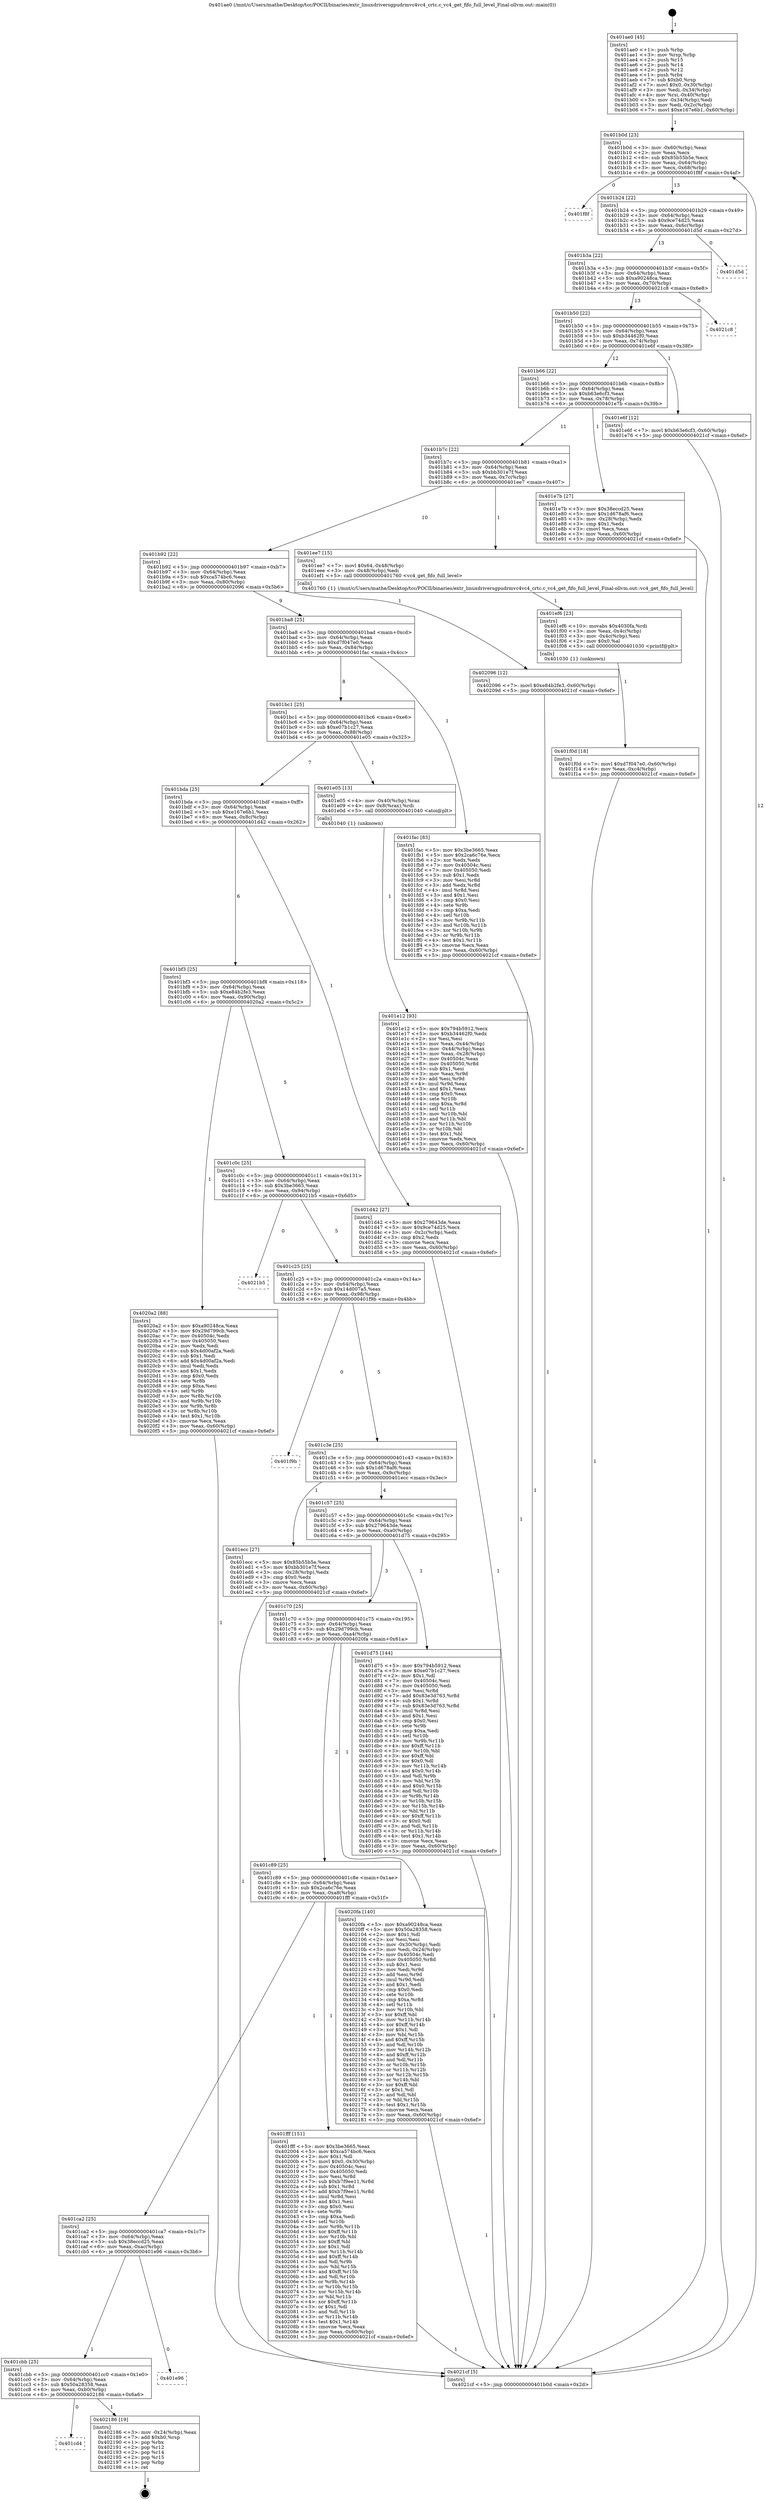 digraph "0x401ae0" {
  label = "0x401ae0 (/mnt/c/Users/mathe/Desktop/tcc/POCII/binaries/extr_linuxdriversgpudrmvc4vc4_crtc.c_vc4_get_fifo_full_level_Final-ollvm.out::main(0))"
  labelloc = "t"
  node[shape=record]

  Entry [label="",width=0.3,height=0.3,shape=circle,fillcolor=black,style=filled]
  "0x401b0d" [label="{
     0x401b0d [23]\l
     | [instrs]\l
     &nbsp;&nbsp;0x401b0d \<+3\>: mov -0x60(%rbp),%eax\l
     &nbsp;&nbsp;0x401b10 \<+2\>: mov %eax,%ecx\l
     &nbsp;&nbsp;0x401b12 \<+6\>: sub $0x85b55b5e,%ecx\l
     &nbsp;&nbsp;0x401b18 \<+3\>: mov %eax,-0x64(%rbp)\l
     &nbsp;&nbsp;0x401b1b \<+3\>: mov %ecx,-0x68(%rbp)\l
     &nbsp;&nbsp;0x401b1e \<+6\>: je 0000000000401f8f \<main+0x4af\>\l
  }"]
  "0x401f8f" [label="{
     0x401f8f\l
  }", style=dashed]
  "0x401b24" [label="{
     0x401b24 [22]\l
     | [instrs]\l
     &nbsp;&nbsp;0x401b24 \<+5\>: jmp 0000000000401b29 \<main+0x49\>\l
     &nbsp;&nbsp;0x401b29 \<+3\>: mov -0x64(%rbp),%eax\l
     &nbsp;&nbsp;0x401b2c \<+5\>: sub $0x9ce74d25,%eax\l
     &nbsp;&nbsp;0x401b31 \<+3\>: mov %eax,-0x6c(%rbp)\l
     &nbsp;&nbsp;0x401b34 \<+6\>: je 0000000000401d5d \<main+0x27d\>\l
  }"]
  Exit [label="",width=0.3,height=0.3,shape=circle,fillcolor=black,style=filled,peripheries=2]
  "0x401d5d" [label="{
     0x401d5d\l
  }", style=dashed]
  "0x401b3a" [label="{
     0x401b3a [22]\l
     | [instrs]\l
     &nbsp;&nbsp;0x401b3a \<+5\>: jmp 0000000000401b3f \<main+0x5f\>\l
     &nbsp;&nbsp;0x401b3f \<+3\>: mov -0x64(%rbp),%eax\l
     &nbsp;&nbsp;0x401b42 \<+5\>: sub $0xa90248ca,%eax\l
     &nbsp;&nbsp;0x401b47 \<+3\>: mov %eax,-0x70(%rbp)\l
     &nbsp;&nbsp;0x401b4a \<+6\>: je 00000000004021c8 \<main+0x6e8\>\l
  }"]
  "0x401cd4" [label="{
     0x401cd4\l
  }", style=dashed]
  "0x4021c8" [label="{
     0x4021c8\l
  }", style=dashed]
  "0x401b50" [label="{
     0x401b50 [22]\l
     | [instrs]\l
     &nbsp;&nbsp;0x401b50 \<+5\>: jmp 0000000000401b55 \<main+0x75\>\l
     &nbsp;&nbsp;0x401b55 \<+3\>: mov -0x64(%rbp),%eax\l
     &nbsp;&nbsp;0x401b58 \<+5\>: sub $0xb34462f0,%eax\l
     &nbsp;&nbsp;0x401b5d \<+3\>: mov %eax,-0x74(%rbp)\l
     &nbsp;&nbsp;0x401b60 \<+6\>: je 0000000000401e6f \<main+0x38f\>\l
  }"]
  "0x402186" [label="{
     0x402186 [19]\l
     | [instrs]\l
     &nbsp;&nbsp;0x402186 \<+3\>: mov -0x24(%rbp),%eax\l
     &nbsp;&nbsp;0x402189 \<+7\>: add $0xb0,%rsp\l
     &nbsp;&nbsp;0x402190 \<+1\>: pop %rbx\l
     &nbsp;&nbsp;0x402191 \<+2\>: pop %r12\l
     &nbsp;&nbsp;0x402193 \<+2\>: pop %r14\l
     &nbsp;&nbsp;0x402195 \<+2\>: pop %r15\l
     &nbsp;&nbsp;0x402197 \<+1\>: pop %rbp\l
     &nbsp;&nbsp;0x402198 \<+1\>: ret\l
  }"]
  "0x401e6f" [label="{
     0x401e6f [12]\l
     | [instrs]\l
     &nbsp;&nbsp;0x401e6f \<+7\>: movl $0xb63e6cf3,-0x60(%rbp)\l
     &nbsp;&nbsp;0x401e76 \<+5\>: jmp 00000000004021cf \<main+0x6ef\>\l
  }"]
  "0x401b66" [label="{
     0x401b66 [22]\l
     | [instrs]\l
     &nbsp;&nbsp;0x401b66 \<+5\>: jmp 0000000000401b6b \<main+0x8b\>\l
     &nbsp;&nbsp;0x401b6b \<+3\>: mov -0x64(%rbp),%eax\l
     &nbsp;&nbsp;0x401b6e \<+5\>: sub $0xb63e6cf3,%eax\l
     &nbsp;&nbsp;0x401b73 \<+3\>: mov %eax,-0x78(%rbp)\l
     &nbsp;&nbsp;0x401b76 \<+6\>: je 0000000000401e7b \<main+0x39b\>\l
  }"]
  "0x401cbb" [label="{
     0x401cbb [25]\l
     | [instrs]\l
     &nbsp;&nbsp;0x401cbb \<+5\>: jmp 0000000000401cc0 \<main+0x1e0\>\l
     &nbsp;&nbsp;0x401cc0 \<+3\>: mov -0x64(%rbp),%eax\l
     &nbsp;&nbsp;0x401cc3 \<+5\>: sub $0x50a28358,%eax\l
     &nbsp;&nbsp;0x401cc8 \<+6\>: mov %eax,-0xb0(%rbp)\l
     &nbsp;&nbsp;0x401cce \<+6\>: je 0000000000402186 \<main+0x6a6\>\l
  }"]
  "0x401e7b" [label="{
     0x401e7b [27]\l
     | [instrs]\l
     &nbsp;&nbsp;0x401e7b \<+5\>: mov $0x38eccd25,%eax\l
     &nbsp;&nbsp;0x401e80 \<+5\>: mov $0x1d678af6,%ecx\l
     &nbsp;&nbsp;0x401e85 \<+3\>: mov -0x28(%rbp),%edx\l
     &nbsp;&nbsp;0x401e88 \<+3\>: cmp $0x1,%edx\l
     &nbsp;&nbsp;0x401e8b \<+3\>: cmovl %ecx,%eax\l
     &nbsp;&nbsp;0x401e8e \<+3\>: mov %eax,-0x60(%rbp)\l
     &nbsp;&nbsp;0x401e91 \<+5\>: jmp 00000000004021cf \<main+0x6ef\>\l
  }"]
  "0x401b7c" [label="{
     0x401b7c [22]\l
     | [instrs]\l
     &nbsp;&nbsp;0x401b7c \<+5\>: jmp 0000000000401b81 \<main+0xa1\>\l
     &nbsp;&nbsp;0x401b81 \<+3\>: mov -0x64(%rbp),%eax\l
     &nbsp;&nbsp;0x401b84 \<+5\>: sub $0xbb301e7f,%eax\l
     &nbsp;&nbsp;0x401b89 \<+3\>: mov %eax,-0x7c(%rbp)\l
     &nbsp;&nbsp;0x401b8c \<+6\>: je 0000000000401ee7 \<main+0x407\>\l
  }"]
  "0x401e96" [label="{
     0x401e96\l
  }", style=dashed]
  "0x401ee7" [label="{
     0x401ee7 [15]\l
     | [instrs]\l
     &nbsp;&nbsp;0x401ee7 \<+7\>: movl $0x64,-0x48(%rbp)\l
     &nbsp;&nbsp;0x401eee \<+3\>: mov -0x48(%rbp),%edi\l
     &nbsp;&nbsp;0x401ef1 \<+5\>: call 0000000000401760 \<vc4_get_fifo_full_level\>\l
     | [calls]\l
     &nbsp;&nbsp;0x401760 \{1\} (/mnt/c/Users/mathe/Desktop/tcc/POCII/binaries/extr_linuxdriversgpudrmvc4vc4_crtc.c_vc4_get_fifo_full_level_Final-ollvm.out::vc4_get_fifo_full_level)\l
  }"]
  "0x401b92" [label="{
     0x401b92 [22]\l
     | [instrs]\l
     &nbsp;&nbsp;0x401b92 \<+5\>: jmp 0000000000401b97 \<main+0xb7\>\l
     &nbsp;&nbsp;0x401b97 \<+3\>: mov -0x64(%rbp),%eax\l
     &nbsp;&nbsp;0x401b9a \<+5\>: sub $0xca574bc6,%eax\l
     &nbsp;&nbsp;0x401b9f \<+3\>: mov %eax,-0x80(%rbp)\l
     &nbsp;&nbsp;0x401ba2 \<+6\>: je 0000000000402096 \<main+0x5b6\>\l
  }"]
  "0x401ca2" [label="{
     0x401ca2 [25]\l
     | [instrs]\l
     &nbsp;&nbsp;0x401ca2 \<+5\>: jmp 0000000000401ca7 \<main+0x1c7\>\l
     &nbsp;&nbsp;0x401ca7 \<+3\>: mov -0x64(%rbp),%eax\l
     &nbsp;&nbsp;0x401caa \<+5\>: sub $0x38eccd25,%eax\l
     &nbsp;&nbsp;0x401caf \<+6\>: mov %eax,-0xac(%rbp)\l
     &nbsp;&nbsp;0x401cb5 \<+6\>: je 0000000000401e96 \<main+0x3b6\>\l
  }"]
  "0x402096" [label="{
     0x402096 [12]\l
     | [instrs]\l
     &nbsp;&nbsp;0x402096 \<+7\>: movl $0xe84b2fe3,-0x60(%rbp)\l
     &nbsp;&nbsp;0x40209d \<+5\>: jmp 00000000004021cf \<main+0x6ef\>\l
  }"]
  "0x401ba8" [label="{
     0x401ba8 [25]\l
     | [instrs]\l
     &nbsp;&nbsp;0x401ba8 \<+5\>: jmp 0000000000401bad \<main+0xcd\>\l
     &nbsp;&nbsp;0x401bad \<+3\>: mov -0x64(%rbp),%eax\l
     &nbsp;&nbsp;0x401bb0 \<+5\>: sub $0xd7f047e0,%eax\l
     &nbsp;&nbsp;0x401bb5 \<+6\>: mov %eax,-0x84(%rbp)\l
     &nbsp;&nbsp;0x401bbb \<+6\>: je 0000000000401fac \<main+0x4cc\>\l
  }"]
  "0x401fff" [label="{
     0x401fff [151]\l
     | [instrs]\l
     &nbsp;&nbsp;0x401fff \<+5\>: mov $0x3be3665,%eax\l
     &nbsp;&nbsp;0x402004 \<+5\>: mov $0xca574bc6,%ecx\l
     &nbsp;&nbsp;0x402009 \<+2\>: mov $0x1,%dl\l
     &nbsp;&nbsp;0x40200b \<+7\>: movl $0x0,-0x30(%rbp)\l
     &nbsp;&nbsp;0x402012 \<+7\>: mov 0x40504c,%esi\l
     &nbsp;&nbsp;0x402019 \<+7\>: mov 0x405050,%edi\l
     &nbsp;&nbsp;0x402020 \<+3\>: mov %esi,%r8d\l
     &nbsp;&nbsp;0x402023 \<+7\>: sub $0xb7f9ee11,%r8d\l
     &nbsp;&nbsp;0x40202a \<+4\>: sub $0x1,%r8d\l
     &nbsp;&nbsp;0x40202e \<+7\>: add $0xb7f9ee11,%r8d\l
     &nbsp;&nbsp;0x402035 \<+4\>: imul %r8d,%esi\l
     &nbsp;&nbsp;0x402039 \<+3\>: and $0x1,%esi\l
     &nbsp;&nbsp;0x40203c \<+3\>: cmp $0x0,%esi\l
     &nbsp;&nbsp;0x40203f \<+4\>: sete %r9b\l
     &nbsp;&nbsp;0x402043 \<+3\>: cmp $0xa,%edi\l
     &nbsp;&nbsp;0x402046 \<+4\>: setl %r10b\l
     &nbsp;&nbsp;0x40204a \<+3\>: mov %r9b,%r11b\l
     &nbsp;&nbsp;0x40204d \<+4\>: xor $0xff,%r11b\l
     &nbsp;&nbsp;0x402051 \<+3\>: mov %r10b,%bl\l
     &nbsp;&nbsp;0x402054 \<+3\>: xor $0xff,%bl\l
     &nbsp;&nbsp;0x402057 \<+3\>: xor $0x1,%dl\l
     &nbsp;&nbsp;0x40205a \<+3\>: mov %r11b,%r14b\l
     &nbsp;&nbsp;0x40205d \<+4\>: and $0xff,%r14b\l
     &nbsp;&nbsp;0x402061 \<+3\>: and %dl,%r9b\l
     &nbsp;&nbsp;0x402064 \<+3\>: mov %bl,%r15b\l
     &nbsp;&nbsp;0x402067 \<+4\>: and $0xff,%r15b\l
     &nbsp;&nbsp;0x40206b \<+3\>: and %dl,%r10b\l
     &nbsp;&nbsp;0x40206e \<+3\>: or %r9b,%r14b\l
     &nbsp;&nbsp;0x402071 \<+3\>: or %r10b,%r15b\l
     &nbsp;&nbsp;0x402074 \<+3\>: xor %r15b,%r14b\l
     &nbsp;&nbsp;0x402077 \<+3\>: or %bl,%r11b\l
     &nbsp;&nbsp;0x40207a \<+4\>: xor $0xff,%r11b\l
     &nbsp;&nbsp;0x40207e \<+3\>: or $0x1,%dl\l
     &nbsp;&nbsp;0x402081 \<+3\>: and %dl,%r11b\l
     &nbsp;&nbsp;0x402084 \<+3\>: or %r11b,%r14b\l
     &nbsp;&nbsp;0x402087 \<+4\>: test $0x1,%r14b\l
     &nbsp;&nbsp;0x40208b \<+3\>: cmovne %ecx,%eax\l
     &nbsp;&nbsp;0x40208e \<+3\>: mov %eax,-0x60(%rbp)\l
     &nbsp;&nbsp;0x402091 \<+5\>: jmp 00000000004021cf \<main+0x6ef\>\l
  }"]
  "0x401fac" [label="{
     0x401fac [83]\l
     | [instrs]\l
     &nbsp;&nbsp;0x401fac \<+5\>: mov $0x3be3665,%eax\l
     &nbsp;&nbsp;0x401fb1 \<+5\>: mov $0x2ca6c76e,%ecx\l
     &nbsp;&nbsp;0x401fb6 \<+2\>: xor %edx,%edx\l
     &nbsp;&nbsp;0x401fb8 \<+7\>: mov 0x40504c,%esi\l
     &nbsp;&nbsp;0x401fbf \<+7\>: mov 0x405050,%edi\l
     &nbsp;&nbsp;0x401fc6 \<+3\>: sub $0x1,%edx\l
     &nbsp;&nbsp;0x401fc9 \<+3\>: mov %esi,%r8d\l
     &nbsp;&nbsp;0x401fcc \<+3\>: add %edx,%r8d\l
     &nbsp;&nbsp;0x401fcf \<+4\>: imul %r8d,%esi\l
     &nbsp;&nbsp;0x401fd3 \<+3\>: and $0x1,%esi\l
     &nbsp;&nbsp;0x401fd6 \<+3\>: cmp $0x0,%esi\l
     &nbsp;&nbsp;0x401fd9 \<+4\>: sete %r9b\l
     &nbsp;&nbsp;0x401fdd \<+3\>: cmp $0xa,%edi\l
     &nbsp;&nbsp;0x401fe0 \<+4\>: setl %r10b\l
     &nbsp;&nbsp;0x401fe4 \<+3\>: mov %r9b,%r11b\l
     &nbsp;&nbsp;0x401fe7 \<+3\>: and %r10b,%r11b\l
     &nbsp;&nbsp;0x401fea \<+3\>: xor %r10b,%r9b\l
     &nbsp;&nbsp;0x401fed \<+3\>: or %r9b,%r11b\l
     &nbsp;&nbsp;0x401ff0 \<+4\>: test $0x1,%r11b\l
     &nbsp;&nbsp;0x401ff4 \<+3\>: cmovne %ecx,%eax\l
     &nbsp;&nbsp;0x401ff7 \<+3\>: mov %eax,-0x60(%rbp)\l
     &nbsp;&nbsp;0x401ffa \<+5\>: jmp 00000000004021cf \<main+0x6ef\>\l
  }"]
  "0x401bc1" [label="{
     0x401bc1 [25]\l
     | [instrs]\l
     &nbsp;&nbsp;0x401bc1 \<+5\>: jmp 0000000000401bc6 \<main+0xe6\>\l
     &nbsp;&nbsp;0x401bc6 \<+3\>: mov -0x64(%rbp),%eax\l
     &nbsp;&nbsp;0x401bc9 \<+5\>: sub $0xe07b1c27,%eax\l
     &nbsp;&nbsp;0x401bce \<+6\>: mov %eax,-0x88(%rbp)\l
     &nbsp;&nbsp;0x401bd4 \<+6\>: je 0000000000401e05 \<main+0x325\>\l
  }"]
  "0x401c89" [label="{
     0x401c89 [25]\l
     | [instrs]\l
     &nbsp;&nbsp;0x401c89 \<+5\>: jmp 0000000000401c8e \<main+0x1ae\>\l
     &nbsp;&nbsp;0x401c8e \<+3\>: mov -0x64(%rbp),%eax\l
     &nbsp;&nbsp;0x401c91 \<+5\>: sub $0x2ca6c76e,%eax\l
     &nbsp;&nbsp;0x401c96 \<+6\>: mov %eax,-0xa8(%rbp)\l
     &nbsp;&nbsp;0x401c9c \<+6\>: je 0000000000401fff \<main+0x51f\>\l
  }"]
  "0x401e05" [label="{
     0x401e05 [13]\l
     | [instrs]\l
     &nbsp;&nbsp;0x401e05 \<+4\>: mov -0x40(%rbp),%rax\l
     &nbsp;&nbsp;0x401e09 \<+4\>: mov 0x8(%rax),%rdi\l
     &nbsp;&nbsp;0x401e0d \<+5\>: call 0000000000401040 \<atoi@plt\>\l
     | [calls]\l
     &nbsp;&nbsp;0x401040 \{1\} (unknown)\l
  }"]
  "0x401bda" [label="{
     0x401bda [25]\l
     | [instrs]\l
     &nbsp;&nbsp;0x401bda \<+5\>: jmp 0000000000401bdf \<main+0xff\>\l
     &nbsp;&nbsp;0x401bdf \<+3\>: mov -0x64(%rbp),%eax\l
     &nbsp;&nbsp;0x401be2 \<+5\>: sub $0xe167e6b1,%eax\l
     &nbsp;&nbsp;0x401be7 \<+6\>: mov %eax,-0x8c(%rbp)\l
     &nbsp;&nbsp;0x401bed \<+6\>: je 0000000000401d42 \<main+0x262\>\l
  }"]
  "0x4020fa" [label="{
     0x4020fa [140]\l
     | [instrs]\l
     &nbsp;&nbsp;0x4020fa \<+5\>: mov $0xa90248ca,%eax\l
     &nbsp;&nbsp;0x4020ff \<+5\>: mov $0x50a28358,%ecx\l
     &nbsp;&nbsp;0x402104 \<+2\>: mov $0x1,%dl\l
     &nbsp;&nbsp;0x402106 \<+2\>: xor %esi,%esi\l
     &nbsp;&nbsp;0x402108 \<+3\>: mov -0x30(%rbp),%edi\l
     &nbsp;&nbsp;0x40210b \<+3\>: mov %edi,-0x24(%rbp)\l
     &nbsp;&nbsp;0x40210e \<+7\>: mov 0x40504c,%edi\l
     &nbsp;&nbsp;0x402115 \<+8\>: mov 0x405050,%r8d\l
     &nbsp;&nbsp;0x40211d \<+3\>: sub $0x1,%esi\l
     &nbsp;&nbsp;0x402120 \<+3\>: mov %edi,%r9d\l
     &nbsp;&nbsp;0x402123 \<+3\>: add %esi,%r9d\l
     &nbsp;&nbsp;0x402126 \<+4\>: imul %r9d,%edi\l
     &nbsp;&nbsp;0x40212a \<+3\>: and $0x1,%edi\l
     &nbsp;&nbsp;0x40212d \<+3\>: cmp $0x0,%edi\l
     &nbsp;&nbsp;0x402130 \<+4\>: sete %r10b\l
     &nbsp;&nbsp;0x402134 \<+4\>: cmp $0xa,%r8d\l
     &nbsp;&nbsp;0x402138 \<+4\>: setl %r11b\l
     &nbsp;&nbsp;0x40213c \<+3\>: mov %r10b,%bl\l
     &nbsp;&nbsp;0x40213f \<+3\>: xor $0xff,%bl\l
     &nbsp;&nbsp;0x402142 \<+3\>: mov %r11b,%r14b\l
     &nbsp;&nbsp;0x402145 \<+4\>: xor $0xff,%r14b\l
     &nbsp;&nbsp;0x402149 \<+3\>: xor $0x1,%dl\l
     &nbsp;&nbsp;0x40214c \<+3\>: mov %bl,%r15b\l
     &nbsp;&nbsp;0x40214f \<+4\>: and $0xff,%r15b\l
     &nbsp;&nbsp;0x402153 \<+3\>: and %dl,%r10b\l
     &nbsp;&nbsp;0x402156 \<+3\>: mov %r14b,%r12b\l
     &nbsp;&nbsp;0x402159 \<+4\>: and $0xff,%r12b\l
     &nbsp;&nbsp;0x40215d \<+3\>: and %dl,%r11b\l
     &nbsp;&nbsp;0x402160 \<+3\>: or %r10b,%r15b\l
     &nbsp;&nbsp;0x402163 \<+3\>: or %r11b,%r12b\l
     &nbsp;&nbsp;0x402166 \<+3\>: xor %r12b,%r15b\l
     &nbsp;&nbsp;0x402169 \<+3\>: or %r14b,%bl\l
     &nbsp;&nbsp;0x40216c \<+3\>: xor $0xff,%bl\l
     &nbsp;&nbsp;0x40216f \<+3\>: or $0x1,%dl\l
     &nbsp;&nbsp;0x402172 \<+2\>: and %dl,%bl\l
     &nbsp;&nbsp;0x402174 \<+3\>: or %bl,%r15b\l
     &nbsp;&nbsp;0x402177 \<+4\>: test $0x1,%r15b\l
     &nbsp;&nbsp;0x40217b \<+3\>: cmovne %ecx,%eax\l
     &nbsp;&nbsp;0x40217e \<+3\>: mov %eax,-0x60(%rbp)\l
     &nbsp;&nbsp;0x402181 \<+5\>: jmp 00000000004021cf \<main+0x6ef\>\l
  }"]
  "0x401d42" [label="{
     0x401d42 [27]\l
     | [instrs]\l
     &nbsp;&nbsp;0x401d42 \<+5\>: mov $0x279643de,%eax\l
     &nbsp;&nbsp;0x401d47 \<+5\>: mov $0x9ce74d25,%ecx\l
     &nbsp;&nbsp;0x401d4c \<+3\>: mov -0x2c(%rbp),%edx\l
     &nbsp;&nbsp;0x401d4f \<+3\>: cmp $0x2,%edx\l
     &nbsp;&nbsp;0x401d52 \<+3\>: cmovne %ecx,%eax\l
     &nbsp;&nbsp;0x401d55 \<+3\>: mov %eax,-0x60(%rbp)\l
     &nbsp;&nbsp;0x401d58 \<+5\>: jmp 00000000004021cf \<main+0x6ef\>\l
  }"]
  "0x401bf3" [label="{
     0x401bf3 [25]\l
     | [instrs]\l
     &nbsp;&nbsp;0x401bf3 \<+5\>: jmp 0000000000401bf8 \<main+0x118\>\l
     &nbsp;&nbsp;0x401bf8 \<+3\>: mov -0x64(%rbp),%eax\l
     &nbsp;&nbsp;0x401bfb \<+5\>: sub $0xe84b2fe3,%eax\l
     &nbsp;&nbsp;0x401c00 \<+6\>: mov %eax,-0x90(%rbp)\l
     &nbsp;&nbsp;0x401c06 \<+6\>: je 00000000004020a2 \<main+0x5c2\>\l
  }"]
  "0x4021cf" [label="{
     0x4021cf [5]\l
     | [instrs]\l
     &nbsp;&nbsp;0x4021cf \<+5\>: jmp 0000000000401b0d \<main+0x2d\>\l
  }"]
  "0x401ae0" [label="{
     0x401ae0 [45]\l
     | [instrs]\l
     &nbsp;&nbsp;0x401ae0 \<+1\>: push %rbp\l
     &nbsp;&nbsp;0x401ae1 \<+3\>: mov %rsp,%rbp\l
     &nbsp;&nbsp;0x401ae4 \<+2\>: push %r15\l
     &nbsp;&nbsp;0x401ae6 \<+2\>: push %r14\l
     &nbsp;&nbsp;0x401ae8 \<+2\>: push %r12\l
     &nbsp;&nbsp;0x401aea \<+1\>: push %rbx\l
     &nbsp;&nbsp;0x401aeb \<+7\>: sub $0xb0,%rsp\l
     &nbsp;&nbsp;0x401af2 \<+7\>: movl $0x0,-0x30(%rbp)\l
     &nbsp;&nbsp;0x401af9 \<+3\>: mov %edi,-0x34(%rbp)\l
     &nbsp;&nbsp;0x401afc \<+4\>: mov %rsi,-0x40(%rbp)\l
     &nbsp;&nbsp;0x401b00 \<+3\>: mov -0x34(%rbp),%edi\l
     &nbsp;&nbsp;0x401b03 \<+3\>: mov %edi,-0x2c(%rbp)\l
     &nbsp;&nbsp;0x401b06 \<+7\>: movl $0xe167e6b1,-0x60(%rbp)\l
  }"]
  "0x401f0d" [label="{
     0x401f0d [18]\l
     | [instrs]\l
     &nbsp;&nbsp;0x401f0d \<+7\>: movl $0xd7f047e0,-0x60(%rbp)\l
     &nbsp;&nbsp;0x401f14 \<+6\>: mov %eax,-0xc4(%rbp)\l
     &nbsp;&nbsp;0x401f1a \<+5\>: jmp 00000000004021cf \<main+0x6ef\>\l
  }"]
  "0x4020a2" [label="{
     0x4020a2 [88]\l
     | [instrs]\l
     &nbsp;&nbsp;0x4020a2 \<+5\>: mov $0xa90248ca,%eax\l
     &nbsp;&nbsp;0x4020a7 \<+5\>: mov $0x29d799cb,%ecx\l
     &nbsp;&nbsp;0x4020ac \<+7\>: mov 0x40504c,%edx\l
     &nbsp;&nbsp;0x4020b3 \<+7\>: mov 0x405050,%esi\l
     &nbsp;&nbsp;0x4020ba \<+2\>: mov %edx,%edi\l
     &nbsp;&nbsp;0x4020bc \<+6\>: sub $0x4d00af2a,%edi\l
     &nbsp;&nbsp;0x4020c2 \<+3\>: sub $0x1,%edi\l
     &nbsp;&nbsp;0x4020c5 \<+6\>: add $0x4d00af2a,%edi\l
     &nbsp;&nbsp;0x4020cb \<+3\>: imul %edi,%edx\l
     &nbsp;&nbsp;0x4020ce \<+3\>: and $0x1,%edx\l
     &nbsp;&nbsp;0x4020d1 \<+3\>: cmp $0x0,%edx\l
     &nbsp;&nbsp;0x4020d4 \<+4\>: sete %r8b\l
     &nbsp;&nbsp;0x4020d8 \<+3\>: cmp $0xa,%esi\l
     &nbsp;&nbsp;0x4020db \<+4\>: setl %r9b\l
     &nbsp;&nbsp;0x4020df \<+3\>: mov %r8b,%r10b\l
     &nbsp;&nbsp;0x4020e2 \<+3\>: and %r9b,%r10b\l
     &nbsp;&nbsp;0x4020e5 \<+3\>: xor %r9b,%r8b\l
     &nbsp;&nbsp;0x4020e8 \<+3\>: or %r8b,%r10b\l
     &nbsp;&nbsp;0x4020eb \<+4\>: test $0x1,%r10b\l
     &nbsp;&nbsp;0x4020ef \<+3\>: cmovne %ecx,%eax\l
     &nbsp;&nbsp;0x4020f2 \<+3\>: mov %eax,-0x60(%rbp)\l
     &nbsp;&nbsp;0x4020f5 \<+5\>: jmp 00000000004021cf \<main+0x6ef\>\l
  }"]
  "0x401c0c" [label="{
     0x401c0c [25]\l
     | [instrs]\l
     &nbsp;&nbsp;0x401c0c \<+5\>: jmp 0000000000401c11 \<main+0x131\>\l
     &nbsp;&nbsp;0x401c11 \<+3\>: mov -0x64(%rbp),%eax\l
     &nbsp;&nbsp;0x401c14 \<+5\>: sub $0x3be3665,%eax\l
     &nbsp;&nbsp;0x401c19 \<+6\>: mov %eax,-0x94(%rbp)\l
     &nbsp;&nbsp;0x401c1f \<+6\>: je 00000000004021b5 \<main+0x6d5\>\l
  }"]
  "0x401ef6" [label="{
     0x401ef6 [23]\l
     | [instrs]\l
     &nbsp;&nbsp;0x401ef6 \<+10\>: movabs $0x4030fa,%rdi\l
     &nbsp;&nbsp;0x401f00 \<+3\>: mov %eax,-0x4c(%rbp)\l
     &nbsp;&nbsp;0x401f03 \<+3\>: mov -0x4c(%rbp),%esi\l
     &nbsp;&nbsp;0x401f06 \<+2\>: mov $0x0,%al\l
     &nbsp;&nbsp;0x401f08 \<+5\>: call 0000000000401030 \<printf@plt\>\l
     | [calls]\l
     &nbsp;&nbsp;0x401030 \{1\} (unknown)\l
  }"]
  "0x4021b5" [label="{
     0x4021b5\l
  }", style=dashed]
  "0x401c25" [label="{
     0x401c25 [25]\l
     | [instrs]\l
     &nbsp;&nbsp;0x401c25 \<+5\>: jmp 0000000000401c2a \<main+0x14a\>\l
     &nbsp;&nbsp;0x401c2a \<+3\>: mov -0x64(%rbp),%eax\l
     &nbsp;&nbsp;0x401c2d \<+5\>: sub $0x14d007a5,%eax\l
     &nbsp;&nbsp;0x401c32 \<+6\>: mov %eax,-0x98(%rbp)\l
     &nbsp;&nbsp;0x401c38 \<+6\>: je 0000000000401f9b \<main+0x4bb\>\l
  }"]
  "0x401e12" [label="{
     0x401e12 [93]\l
     | [instrs]\l
     &nbsp;&nbsp;0x401e12 \<+5\>: mov $0x794b5912,%ecx\l
     &nbsp;&nbsp;0x401e17 \<+5\>: mov $0xb34462f0,%edx\l
     &nbsp;&nbsp;0x401e1c \<+2\>: xor %esi,%esi\l
     &nbsp;&nbsp;0x401e1e \<+3\>: mov %eax,-0x44(%rbp)\l
     &nbsp;&nbsp;0x401e21 \<+3\>: mov -0x44(%rbp),%eax\l
     &nbsp;&nbsp;0x401e24 \<+3\>: mov %eax,-0x28(%rbp)\l
     &nbsp;&nbsp;0x401e27 \<+7\>: mov 0x40504c,%eax\l
     &nbsp;&nbsp;0x401e2e \<+8\>: mov 0x405050,%r8d\l
     &nbsp;&nbsp;0x401e36 \<+3\>: sub $0x1,%esi\l
     &nbsp;&nbsp;0x401e39 \<+3\>: mov %eax,%r9d\l
     &nbsp;&nbsp;0x401e3c \<+3\>: add %esi,%r9d\l
     &nbsp;&nbsp;0x401e3f \<+4\>: imul %r9d,%eax\l
     &nbsp;&nbsp;0x401e43 \<+3\>: and $0x1,%eax\l
     &nbsp;&nbsp;0x401e46 \<+3\>: cmp $0x0,%eax\l
     &nbsp;&nbsp;0x401e49 \<+4\>: sete %r10b\l
     &nbsp;&nbsp;0x401e4d \<+4\>: cmp $0xa,%r8d\l
     &nbsp;&nbsp;0x401e51 \<+4\>: setl %r11b\l
     &nbsp;&nbsp;0x401e55 \<+3\>: mov %r10b,%bl\l
     &nbsp;&nbsp;0x401e58 \<+3\>: and %r11b,%bl\l
     &nbsp;&nbsp;0x401e5b \<+3\>: xor %r11b,%r10b\l
     &nbsp;&nbsp;0x401e5e \<+3\>: or %r10b,%bl\l
     &nbsp;&nbsp;0x401e61 \<+3\>: test $0x1,%bl\l
     &nbsp;&nbsp;0x401e64 \<+3\>: cmovne %edx,%ecx\l
     &nbsp;&nbsp;0x401e67 \<+3\>: mov %ecx,-0x60(%rbp)\l
     &nbsp;&nbsp;0x401e6a \<+5\>: jmp 00000000004021cf \<main+0x6ef\>\l
  }"]
  "0x401f9b" [label="{
     0x401f9b\l
  }", style=dashed]
  "0x401c3e" [label="{
     0x401c3e [25]\l
     | [instrs]\l
     &nbsp;&nbsp;0x401c3e \<+5\>: jmp 0000000000401c43 \<main+0x163\>\l
     &nbsp;&nbsp;0x401c43 \<+3\>: mov -0x64(%rbp),%eax\l
     &nbsp;&nbsp;0x401c46 \<+5\>: sub $0x1d678af6,%eax\l
     &nbsp;&nbsp;0x401c4b \<+6\>: mov %eax,-0x9c(%rbp)\l
     &nbsp;&nbsp;0x401c51 \<+6\>: je 0000000000401ecc \<main+0x3ec\>\l
  }"]
  "0x401c70" [label="{
     0x401c70 [25]\l
     | [instrs]\l
     &nbsp;&nbsp;0x401c70 \<+5\>: jmp 0000000000401c75 \<main+0x195\>\l
     &nbsp;&nbsp;0x401c75 \<+3\>: mov -0x64(%rbp),%eax\l
     &nbsp;&nbsp;0x401c78 \<+5\>: sub $0x29d799cb,%eax\l
     &nbsp;&nbsp;0x401c7d \<+6\>: mov %eax,-0xa4(%rbp)\l
     &nbsp;&nbsp;0x401c83 \<+6\>: je 00000000004020fa \<main+0x61a\>\l
  }"]
  "0x401ecc" [label="{
     0x401ecc [27]\l
     | [instrs]\l
     &nbsp;&nbsp;0x401ecc \<+5\>: mov $0x85b55b5e,%eax\l
     &nbsp;&nbsp;0x401ed1 \<+5\>: mov $0xbb301e7f,%ecx\l
     &nbsp;&nbsp;0x401ed6 \<+3\>: mov -0x28(%rbp),%edx\l
     &nbsp;&nbsp;0x401ed9 \<+3\>: cmp $0x0,%edx\l
     &nbsp;&nbsp;0x401edc \<+3\>: cmove %ecx,%eax\l
     &nbsp;&nbsp;0x401edf \<+3\>: mov %eax,-0x60(%rbp)\l
     &nbsp;&nbsp;0x401ee2 \<+5\>: jmp 00000000004021cf \<main+0x6ef\>\l
  }"]
  "0x401c57" [label="{
     0x401c57 [25]\l
     | [instrs]\l
     &nbsp;&nbsp;0x401c57 \<+5\>: jmp 0000000000401c5c \<main+0x17c\>\l
     &nbsp;&nbsp;0x401c5c \<+3\>: mov -0x64(%rbp),%eax\l
     &nbsp;&nbsp;0x401c5f \<+5\>: sub $0x279643de,%eax\l
     &nbsp;&nbsp;0x401c64 \<+6\>: mov %eax,-0xa0(%rbp)\l
     &nbsp;&nbsp;0x401c6a \<+6\>: je 0000000000401d75 \<main+0x295\>\l
  }"]
  "0x401d75" [label="{
     0x401d75 [144]\l
     | [instrs]\l
     &nbsp;&nbsp;0x401d75 \<+5\>: mov $0x794b5912,%eax\l
     &nbsp;&nbsp;0x401d7a \<+5\>: mov $0xe07b1c27,%ecx\l
     &nbsp;&nbsp;0x401d7f \<+2\>: mov $0x1,%dl\l
     &nbsp;&nbsp;0x401d81 \<+7\>: mov 0x40504c,%esi\l
     &nbsp;&nbsp;0x401d88 \<+7\>: mov 0x405050,%edi\l
     &nbsp;&nbsp;0x401d8f \<+3\>: mov %esi,%r8d\l
     &nbsp;&nbsp;0x401d92 \<+7\>: add $0x83e3d763,%r8d\l
     &nbsp;&nbsp;0x401d99 \<+4\>: sub $0x1,%r8d\l
     &nbsp;&nbsp;0x401d9d \<+7\>: sub $0x83e3d763,%r8d\l
     &nbsp;&nbsp;0x401da4 \<+4\>: imul %r8d,%esi\l
     &nbsp;&nbsp;0x401da8 \<+3\>: and $0x1,%esi\l
     &nbsp;&nbsp;0x401dab \<+3\>: cmp $0x0,%esi\l
     &nbsp;&nbsp;0x401dae \<+4\>: sete %r9b\l
     &nbsp;&nbsp;0x401db2 \<+3\>: cmp $0xa,%edi\l
     &nbsp;&nbsp;0x401db5 \<+4\>: setl %r10b\l
     &nbsp;&nbsp;0x401db9 \<+3\>: mov %r9b,%r11b\l
     &nbsp;&nbsp;0x401dbc \<+4\>: xor $0xff,%r11b\l
     &nbsp;&nbsp;0x401dc0 \<+3\>: mov %r10b,%bl\l
     &nbsp;&nbsp;0x401dc3 \<+3\>: xor $0xff,%bl\l
     &nbsp;&nbsp;0x401dc6 \<+3\>: xor $0x0,%dl\l
     &nbsp;&nbsp;0x401dc9 \<+3\>: mov %r11b,%r14b\l
     &nbsp;&nbsp;0x401dcc \<+4\>: and $0x0,%r14b\l
     &nbsp;&nbsp;0x401dd0 \<+3\>: and %dl,%r9b\l
     &nbsp;&nbsp;0x401dd3 \<+3\>: mov %bl,%r15b\l
     &nbsp;&nbsp;0x401dd6 \<+4\>: and $0x0,%r15b\l
     &nbsp;&nbsp;0x401dda \<+3\>: and %dl,%r10b\l
     &nbsp;&nbsp;0x401ddd \<+3\>: or %r9b,%r14b\l
     &nbsp;&nbsp;0x401de0 \<+3\>: or %r10b,%r15b\l
     &nbsp;&nbsp;0x401de3 \<+3\>: xor %r15b,%r14b\l
     &nbsp;&nbsp;0x401de6 \<+3\>: or %bl,%r11b\l
     &nbsp;&nbsp;0x401de9 \<+4\>: xor $0xff,%r11b\l
     &nbsp;&nbsp;0x401ded \<+3\>: or $0x0,%dl\l
     &nbsp;&nbsp;0x401df0 \<+3\>: and %dl,%r11b\l
     &nbsp;&nbsp;0x401df3 \<+3\>: or %r11b,%r14b\l
     &nbsp;&nbsp;0x401df6 \<+4\>: test $0x1,%r14b\l
     &nbsp;&nbsp;0x401dfa \<+3\>: cmovne %ecx,%eax\l
     &nbsp;&nbsp;0x401dfd \<+3\>: mov %eax,-0x60(%rbp)\l
     &nbsp;&nbsp;0x401e00 \<+5\>: jmp 00000000004021cf \<main+0x6ef\>\l
  }"]
  Entry -> "0x401ae0" [label=" 1"]
  "0x401b0d" -> "0x401f8f" [label=" 0"]
  "0x401b0d" -> "0x401b24" [label=" 13"]
  "0x402186" -> Exit [label=" 1"]
  "0x401b24" -> "0x401d5d" [label=" 0"]
  "0x401b24" -> "0x401b3a" [label=" 13"]
  "0x401cbb" -> "0x401cd4" [label=" 0"]
  "0x401b3a" -> "0x4021c8" [label=" 0"]
  "0x401b3a" -> "0x401b50" [label=" 13"]
  "0x401cbb" -> "0x402186" [label=" 1"]
  "0x401b50" -> "0x401e6f" [label=" 1"]
  "0x401b50" -> "0x401b66" [label=" 12"]
  "0x401ca2" -> "0x401cbb" [label=" 1"]
  "0x401b66" -> "0x401e7b" [label=" 1"]
  "0x401b66" -> "0x401b7c" [label=" 11"]
  "0x401ca2" -> "0x401e96" [label=" 0"]
  "0x401b7c" -> "0x401ee7" [label=" 1"]
  "0x401b7c" -> "0x401b92" [label=" 10"]
  "0x4020fa" -> "0x4021cf" [label=" 1"]
  "0x401b92" -> "0x402096" [label=" 1"]
  "0x401b92" -> "0x401ba8" [label=" 9"]
  "0x4020a2" -> "0x4021cf" [label=" 1"]
  "0x401ba8" -> "0x401fac" [label=" 1"]
  "0x401ba8" -> "0x401bc1" [label=" 8"]
  "0x402096" -> "0x4021cf" [label=" 1"]
  "0x401bc1" -> "0x401e05" [label=" 1"]
  "0x401bc1" -> "0x401bda" [label=" 7"]
  "0x401c89" -> "0x401ca2" [label=" 1"]
  "0x401bda" -> "0x401d42" [label=" 1"]
  "0x401bda" -> "0x401bf3" [label=" 6"]
  "0x401d42" -> "0x4021cf" [label=" 1"]
  "0x401ae0" -> "0x401b0d" [label=" 1"]
  "0x4021cf" -> "0x401b0d" [label=" 12"]
  "0x401c89" -> "0x401fff" [label=" 1"]
  "0x401bf3" -> "0x4020a2" [label=" 1"]
  "0x401bf3" -> "0x401c0c" [label=" 5"]
  "0x401c70" -> "0x401c89" [label=" 2"]
  "0x401c0c" -> "0x4021b5" [label=" 0"]
  "0x401c0c" -> "0x401c25" [label=" 5"]
  "0x401c70" -> "0x4020fa" [label=" 1"]
  "0x401c25" -> "0x401f9b" [label=" 0"]
  "0x401c25" -> "0x401c3e" [label=" 5"]
  "0x401fff" -> "0x4021cf" [label=" 1"]
  "0x401c3e" -> "0x401ecc" [label=" 1"]
  "0x401c3e" -> "0x401c57" [label=" 4"]
  "0x401fac" -> "0x4021cf" [label=" 1"]
  "0x401c57" -> "0x401d75" [label=" 1"]
  "0x401c57" -> "0x401c70" [label=" 3"]
  "0x401d75" -> "0x4021cf" [label=" 1"]
  "0x401e05" -> "0x401e12" [label=" 1"]
  "0x401e12" -> "0x4021cf" [label=" 1"]
  "0x401e6f" -> "0x4021cf" [label=" 1"]
  "0x401e7b" -> "0x4021cf" [label=" 1"]
  "0x401ecc" -> "0x4021cf" [label=" 1"]
  "0x401ee7" -> "0x401ef6" [label=" 1"]
  "0x401ef6" -> "0x401f0d" [label=" 1"]
  "0x401f0d" -> "0x4021cf" [label=" 1"]
}
